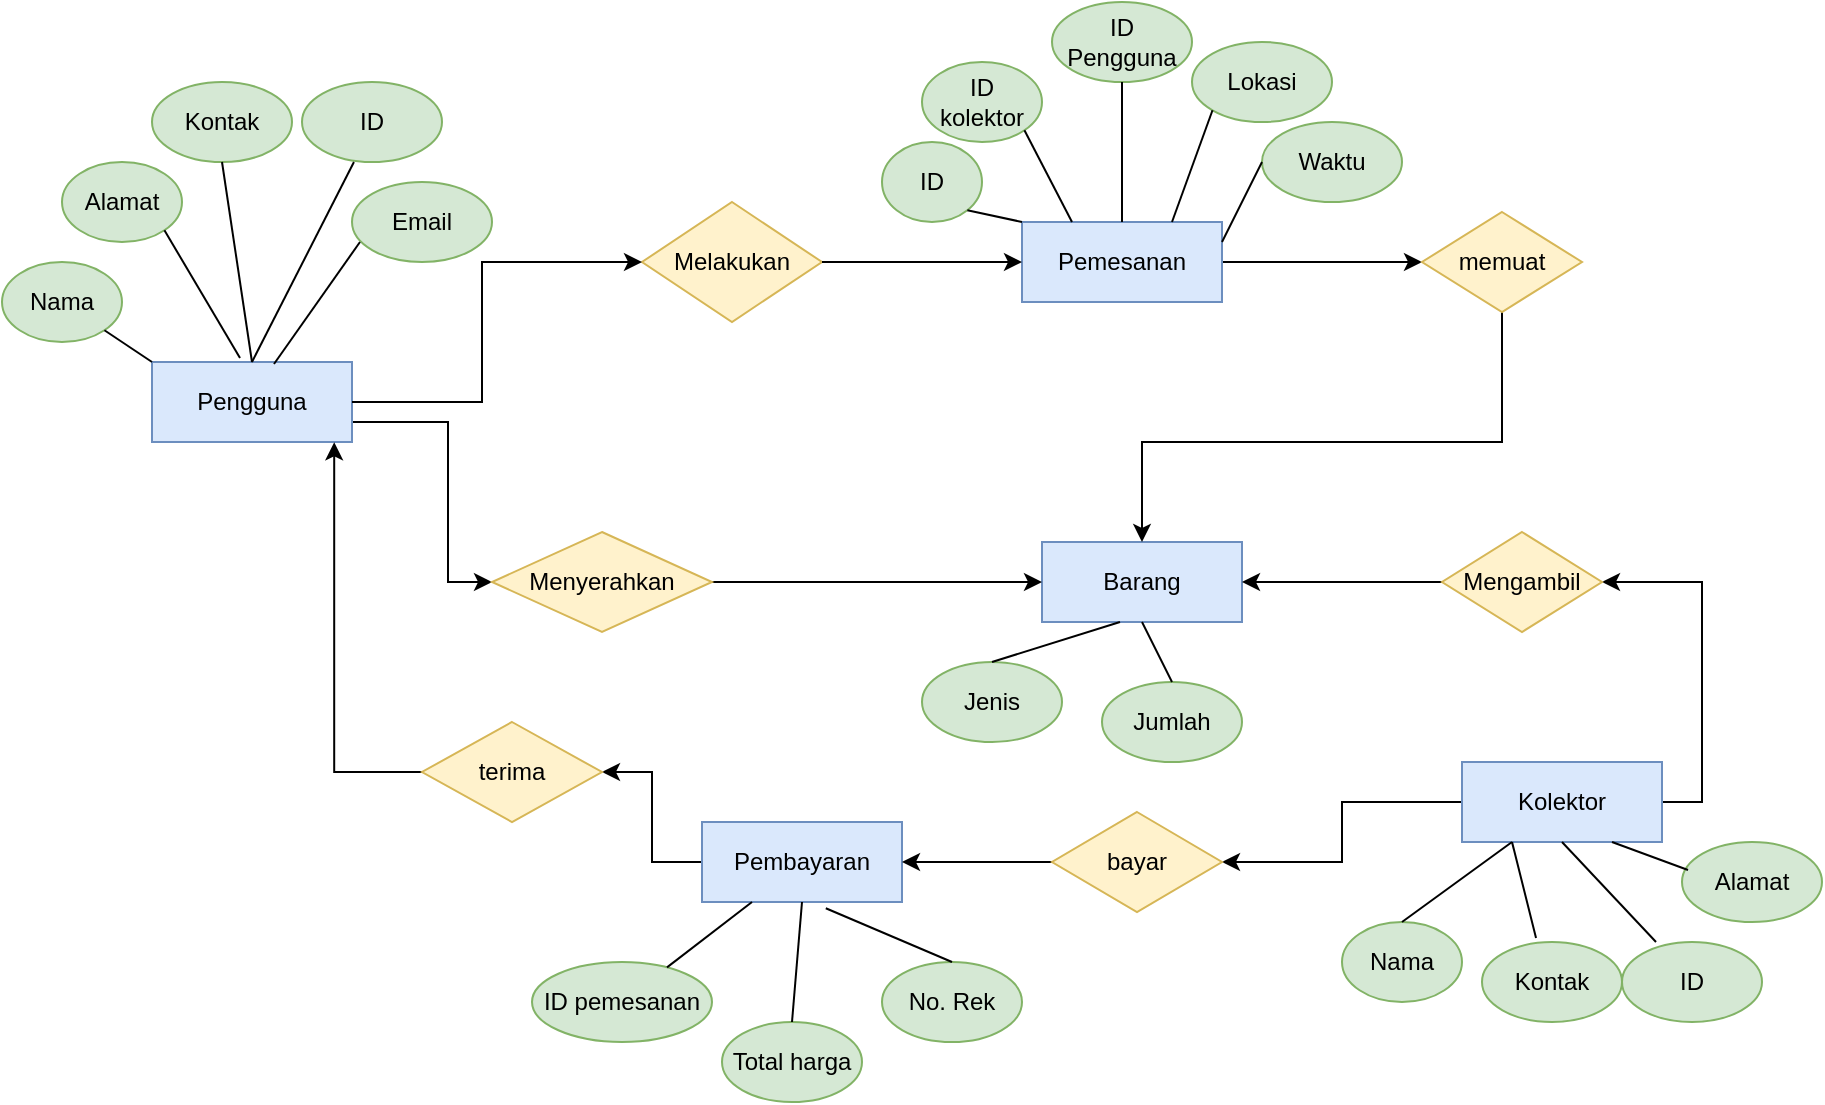 <mxfile version="16.6.5" type="github"><diagram id="R2lEEEUBdFMjLlhIrx00" name="Page-1"><mxGraphModel dx="1240" dy="669" grid="0" gridSize="10" guides="1" tooltips="1" connect="1" arrows="1" fold="1" page="1" pageScale="1" pageWidth="1100" pageHeight="850" background="none" math="0" shadow="0" extFonts="Permanent Marker^https://fonts.googleapis.com/css?family=Permanent+Marker"><root><mxCell id="0"/><mxCell id="1" parent="0"/><mxCell id="ry3Jf0ehgEJCsoTN0IWw-46" style="edgeStyle=orthogonalEdgeStyle;rounded=0;orthogonalLoop=1;jettySize=auto;html=1;entryX=0;entryY=0.5;entryDx=0;entryDy=0;" edge="1" parent="1" source="ry3Jf0ehgEJCsoTN0IWw-1" target="ry3Jf0ehgEJCsoTN0IWw-45"><mxGeometry relative="1" as="geometry"><Array as="points"><mxPoint x="343" y="340"/><mxPoint x="343" y="420"/></Array></mxGeometry></mxCell><mxCell id="ry3Jf0ehgEJCsoTN0IWw-1" value="Pengguna" style="whiteSpace=wrap;html=1;align=center;fillColor=#dae8fc;strokeColor=#6c8ebf;" vertex="1" parent="1"><mxGeometry x="195" y="310" width="100" height="40" as="geometry"/></mxCell><mxCell id="ry3Jf0ehgEJCsoTN0IWw-2" value="Nama" style="ellipse;whiteSpace=wrap;html=1;align=center;fillColor=#d5e8d4;strokeColor=#82b366;" vertex="1" parent="1"><mxGeometry x="120" y="260" width="60" height="40" as="geometry"/></mxCell><mxCell id="ry3Jf0ehgEJCsoTN0IWw-3" value="Kontak" style="ellipse;whiteSpace=wrap;html=1;align=center;fillColor=#d5e8d4;strokeColor=#82b366;" vertex="1" parent="1"><mxGeometry x="195" y="170" width="70" height="40" as="geometry"/></mxCell><mxCell id="ry3Jf0ehgEJCsoTN0IWw-4" value="Alamat" style="ellipse;whiteSpace=wrap;html=1;align=center;fillColor=#d5e8d4;strokeColor=#82b366;" vertex="1" parent="1"><mxGeometry x="150" y="210" width="60" height="40" as="geometry"/></mxCell><mxCell id="ry3Jf0ehgEJCsoTN0IWw-5" value="ID" style="ellipse;whiteSpace=wrap;html=1;align=center;fillColor=#d5e8d4;strokeColor=#82b366;" vertex="1" parent="1"><mxGeometry x="270" y="170" width="70" height="40" as="geometry"/></mxCell><mxCell id="ry3Jf0ehgEJCsoTN0IWw-6" value="Email" style="ellipse;whiteSpace=wrap;html=1;align=center;fillColor=#d5e8d4;strokeColor=#82b366;" vertex="1" parent="1"><mxGeometry x="295" y="220" width="70" height="40" as="geometry"/></mxCell><mxCell id="ry3Jf0ehgEJCsoTN0IWw-8" value="" style="endArrow=none;html=1;rounded=0;exitX=1;exitY=1;exitDx=0;exitDy=0;entryX=0;entryY=0;entryDx=0;entryDy=0;" edge="1" parent="1" source="ry3Jf0ehgEJCsoTN0IWw-2" target="ry3Jf0ehgEJCsoTN0IWw-1"><mxGeometry relative="1" as="geometry"><mxPoint x="380" y="300" as="sourcePoint"/><mxPoint x="540" y="300" as="targetPoint"/></mxGeometry></mxCell><mxCell id="ry3Jf0ehgEJCsoTN0IWw-11" value="" style="endArrow=none;html=1;rounded=0;exitX=1;exitY=1;exitDx=0;exitDy=0;entryX=0.44;entryY=-0.05;entryDx=0;entryDy=0;entryPerimeter=0;" edge="1" parent="1" source="ry3Jf0ehgEJCsoTN0IWw-4" target="ry3Jf0ehgEJCsoTN0IWw-1"><mxGeometry relative="1" as="geometry"><mxPoint x="380" y="300" as="sourcePoint"/><mxPoint x="540" y="300" as="targetPoint"/></mxGeometry></mxCell><mxCell id="ry3Jf0ehgEJCsoTN0IWw-12" value="" style="endArrow=none;html=1;rounded=0;exitX=0.5;exitY=1;exitDx=0;exitDy=0;entryX=0.5;entryY=0;entryDx=0;entryDy=0;" edge="1" parent="1" source="ry3Jf0ehgEJCsoTN0IWw-3" target="ry3Jf0ehgEJCsoTN0IWw-1"><mxGeometry relative="1" as="geometry"><mxPoint x="380" y="300" as="sourcePoint"/><mxPoint x="540" y="300" as="targetPoint"/></mxGeometry></mxCell><mxCell id="ry3Jf0ehgEJCsoTN0IWw-13" value="" style="endArrow=none;html=1;rounded=0;exitX=0.371;exitY=1;exitDx=0;exitDy=0;exitPerimeter=0;entryX=0.5;entryY=0;entryDx=0;entryDy=0;" edge="1" parent="1" source="ry3Jf0ehgEJCsoTN0IWw-5" target="ry3Jf0ehgEJCsoTN0IWw-1"><mxGeometry relative="1" as="geometry"><mxPoint x="380" y="300" as="sourcePoint"/><mxPoint x="540" y="300" as="targetPoint"/></mxGeometry></mxCell><mxCell id="ry3Jf0ehgEJCsoTN0IWw-14" value="" style="endArrow=none;html=1;rounded=0;exitX=0.61;exitY=0.025;exitDx=0;exitDy=0;entryX=0.057;entryY=0.75;entryDx=0;entryDy=0;entryPerimeter=0;exitPerimeter=0;" edge="1" parent="1" source="ry3Jf0ehgEJCsoTN0IWw-1" target="ry3Jf0ehgEJCsoTN0IWw-6"><mxGeometry relative="1" as="geometry"><mxPoint x="380" y="300" as="sourcePoint"/><mxPoint x="320" y="230" as="targetPoint"/></mxGeometry></mxCell><mxCell id="ry3Jf0ehgEJCsoTN0IWw-15" value="Melakukan" style="shape=rhombus;perimeter=rhombusPerimeter;whiteSpace=wrap;html=1;align=center;fillColor=#fff2cc;strokeColor=#d6b656;" vertex="1" parent="1"><mxGeometry x="440" y="230" width="90" height="60" as="geometry"/></mxCell><mxCell id="ry3Jf0ehgEJCsoTN0IWw-42" style="edgeStyle=orthogonalEdgeStyle;rounded=0;orthogonalLoop=1;jettySize=auto;html=1;exitX=1;exitY=0.5;exitDx=0;exitDy=0;entryX=0;entryY=0.5;entryDx=0;entryDy=0;" edge="1" parent="1" source="ry3Jf0ehgEJCsoTN0IWw-16" target="ry3Jf0ehgEJCsoTN0IWw-36"><mxGeometry relative="1" as="geometry"/></mxCell><mxCell id="ry3Jf0ehgEJCsoTN0IWw-16" value="Pemesanan" style="whiteSpace=wrap;html=1;align=center;fillColor=#dae8fc;strokeColor=#6c8ebf;" vertex="1" parent="1"><mxGeometry x="630" y="240" width="100" height="40" as="geometry"/></mxCell><mxCell id="ry3Jf0ehgEJCsoTN0IWw-17" value="ID" style="ellipse;whiteSpace=wrap;html=1;align=center;fillColor=#d5e8d4;strokeColor=#82b366;" vertex="1" parent="1"><mxGeometry x="560" y="200" width="50" height="40" as="geometry"/></mxCell><mxCell id="ry3Jf0ehgEJCsoTN0IWw-18" value="&lt;div&gt;ID &lt;br&gt;&lt;/div&gt;&lt;div&gt;kolektor&lt;/div&gt;" style="ellipse;whiteSpace=wrap;html=1;align=center;fillColor=#d5e8d4;strokeColor=#82b366;" vertex="1" parent="1"><mxGeometry x="580" y="160" width="60" height="40" as="geometry"/></mxCell><mxCell id="ry3Jf0ehgEJCsoTN0IWw-19" value="ID Pengguna" style="ellipse;whiteSpace=wrap;html=1;align=center;fillColor=#d5e8d4;strokeColor=#82b366;" vertex="1" parent="1"><mxGeometry x="645" y="130" width="70" height="40" as="geometry"/></mxCell><mxCell id="ry3Jf0ehgEJCsoTN0IWw-20" value="Jenis " style="ellipse;whiteSpace=wrap;html=1;align=center;fillColor=#d5e8d4;strokeColor=#82b366;" vertex="1" parent="1"><mxGeometry x="580" y="460" width="70" height="40" as="geometry"/></mxCell><mxCell id="ry3Jf0ehgEJCsoTN0IWw-21" value="Lokasi" style="ellipse;whiteSpace=wrap;html=1;align=center;fillColor=#d5e8d4;strokeColor=#82b366;" vertex="1" parent="1"><mxGeometry x="715" y="150" width="70" height="40" as="geometry"/></mxCell><mxCell id="ry3Jf0ehgEJCsoTN0IWw-22" value="Waktu" style="ellipse;whiteSpace=wrap;html=1;align=center;fillColor=#d5e8d4;strokeColor=#82b366;" vertex="1" parent="1"><mxGeometry x="750" y="190" width="70" height="40" as="geometry"/></mxCell><mxCell id="ry3Jf0ehgEJCsoTN0IWw-23" value="" style="endArrow=classic;html=1;rounded=0;entryX=0;entryY=0.5;entryDx=0;entryDy=0;exitX=1;exitY=0.5;exitDx=0;exitDy=0;" edge="1" parent="1" source="ry3Jf0ehgEJCsoTN0IWw-15" target="ry3Jf0ehgEJCsoTN0IWw-16"><mxGeometry width="50" height="50" relative="1" as="geometry"><mxPoint x="440" y="320" as="sourcePoint"/><mxPoint x="490" y="270" as="targetPoint"/></mxGeometry></mxCell><mxCell id="ry3Jf0ehgEJCsoTN0IWw-24" value="" style="endArrow=classic;html=1;rounded=0;exitX=1;exitY=0.5;exitDx=0;exitDy=0;entryX=0;entryY=0.5;entryDx=0;entryDy=0;" edge="1" parent="1" source="ry3Jf0ehgEJCsoTN0IWw-1" target="ry3Jf0ehgEJCsoTN0IWw-15"><mxGeometry width="50" height="50" relative="1" as="geometry"><mxPoint x="440" y="320" as="sourcePoint"/><mxPoint x="490" y="270" as="targetPoint"/><Array as="points"><mxPoint x="360" y="330"/><mxPoint x="360" y="260"/></Array></mxGeometry></mxCell><mxCell id="ry3Jf0ehgEJCsoTN0IWw-25" value="" style="endArrow=none;html=1;rounded=0;entryX=1;entryY=1;entryDx=0;entryDy=0;exitX=0;exitY=0;exitDx=0;exitDy=0;" edge="1" parent="1" source="ry3Jf0ehgEJCsoTN0IWw-16" target="ry3Jf0ehgEJCsoTN0IWw-17"><mxGeometry relative="1" as="geometry"><mxPoint x="380" y="300" as="sourcePoint"/><mxPoint x="540" y="300" as="targetPoint"/></mxGeometry></mxCell><mxCell id="ry3Jf0ehgEJCsoTN0IWw-26" value="" style="endArrow=none;html=1;rounded=0;entryX=1;entryY=1;entryDx=0;entryDy=0;exitX=0.25;exitY=0;exitDx=0;exitDy=0;" edge="1" parent="1" source="ry3Jf0ehgEJCsoTN0IWw-16" target="ry3Jf0ehgEJCsoTN0IWw-18"><mxGeometry relative="1" as="geometry"><mxPoint x="380" y="300" as="sourcePoint"/><mxPoint x="540" y="300" as="targetPoint"/></mxGeometry></mxCell><mxCell id="ry3Jf0ehgEJCsoTN0IWw-27" value="" style="endArrow=none;html=1;rounded=0;exitX=0.5;exitY=1;exitDx=0;exitDy=0;" edge="1" parent="1" source="ry3Jf0ehgEJCsoTN0IWw-19" target="ry3Jf0ehgEJCsoTN0IWw-16"><mxGeometry relative="1" as="geometry"><mxPoint x="480" y="200" as="sourcePoint"/><mxPoint x="640" y="200" as="targetPoint"/></mxGeometry></mxCell><mxCell id="ry3Jf0ehgEJCsoTN0IWw-31" value="" style="endArrow=none;html=1;rounded=0;entryX=0;entryY=1;entryDx=0;entryDy=0;exitX=0.75;exitY=0;exitDx=0;exitDy=0;" edge="1" parent="1" source="ry3Jf0ehgEJCsoTN0IWw-16" target="ry3Jf0ehgEJCsoTN0IWw-21"><mxGeometry relative="1" as="geometry"><mxPoint x="650" y="210" as="sourcePoint"/><mxPoint x="640" y="200" as="targetPoint"/></mxGeometry></mxCell><mxCell id="ry3Jf0ehgEJCsoTN0IWw-32" value="" style="endArrow=none;html=1;rounded=0;entryX=0;entryY=0.5;entryDx=0;entryDy=0;exitX=1;exitY=0.25;exitDx=0;exitDy=0;" edge="1" parent="1" source="ry3Jf0ehgEJCsoTN0IWw-16" target="ry3Jf0ehgEJCsoTN0IWw-22"><mxGeometry relative="1" as="geometry"><mxPoint x="480" y="200" as="sourcePoint"/><mxPoint x="640" y="200" as="targetPoint"/></mxGeometry></mxCell><mxCell id="ry3Jf0ehgEJCsoTN0IWw-34" value="Barang" style="whiteSpace=wrap;html=1;align=center;fillColor=#dae8fc;strokeColor=#6c8ebf;" vertex="1" parent="1"><mxGeometry x="640" y="400" width="100" height="40" as="geometry"/></mxCell><mxCell id="ry3Jf0ehgEJCsoTN0IWw-43" style="edgeStyle=orthogonalEdgeStyle;rounded=0;orthogonalLoop=1;jettySize=auto;html=1;entryX=0.5;entryY=0;entryDx=0;entryDy=0;" edge="1" parent="1" source="ry3Jf0ehgEJCsoTN0IWw-36" target="ry3Jf0ehgEJCsoTN0IWw-34"><mxGeometry relative="1" as="geometry"><mxPoint x="620" y="400" as="targetPoint"/><Array as="points"><mxPoint x="870" y="350"/><mxPoint x="690" y="350"/></Array></mxGeometry></mxCell><mxCell id="ry3Jf0ehgEJCsoTN0IWw-36" value="memuat" style="shape=rhombus;perimeter=rhombusPerimeter;whiteSpace=wrap;html=1;align=center;fillColor=#fff2cc;strokeColor=#d6b656;" vertex="1" parent="1"><mxGeometry x="830" y="235" width="80" height="50" as="geometry"/></mxCell><mxCell id="ry3Jf0ehgEJCsoTN0IWw-37" value="Jumlah" style="ellipse;whiteSpace=wrap;html=1;align=center;fillColor=#d5e8d4;strokeColor=#82b366;" vertex="1" parent="1"><mxGeometry x="670" y="470" width="70" height="40" as="geometry"/></mxCell><mxCell id="ry3Jf0ehgEJCsoTN0IWw-40" value="" style="endArrow=none;html=1;rounded=0;entryX=0.5;entryY=0;entryDx=0;entryDy=0;exitX=0.39;exitY=1;exitDx=0;exitDy=0;exitPerimeter=0;" edge="1" parent="1" source="ry3Jf0ehgEJCsoTN0IWw-34" target="ry3Jf0ehgEJCsoTN0IWw-20"><mxGeometry relative="1" as="geometry"><mxPoint x="600" y="350" as="sourcePoint"/><mxPoint x="760" y="350" as="targetPoint"/></mxGeometry></mxCell><mxCell id="ry3Jf0ehgEJCsoTN0IWw-41" value="" style="endArrow=none;html=1;rounded=0;entryX=0.5;entryY=0;entryDx=0;entryDy=0;exitX=0.5;exitY=1;exitDx=0;exitDy=0;" edge="1" parent="1" source="ry3Jf0ehgEJCsoTN0IWw-34" target="ry3Jf0ehgEJCsoTN0IWw-37"><mxGeometry relative="1" as="geometry"><mxPoint x="620" y="440" as="sourcePoint"/><mxPoint x="760" y="350" as="targetPoint"/></mxGeometry></mxCell><mxCell id="ry3Jf0ehgEJCsoTN0IWw-65" style="edgeStyle=orthogonalEdgeStyle;rounded=0;orthogonalLoop=1;jettySize=auto;html=1;exitX=1;exitY=0.5;exitDx=0;exitDy=0;entryX=1;entryY=0.5;entryDx=0;entryDy=0;" edge="1" parent="1" source="ry3Jf0ehgEJCsoTN0IWw-44" target="ry3Jf0ehgEJCsoTN0IWw-48"><mxGeometry relative="1" as="geometry"/></mxCell><mxCell id="ry3Jf0ehgEJCsoTN0IWw-66" style="edgeStyle=orthogonalEdgeStyle;rounded=0;orthogonalLoop=1;jettySize=auto;html=1;exitX=0;exitY=0.5;exitDx=0;exitDy=0;entryX=1;entryY=0.5;entryDx=0;entryDy=0;" edge="1" parent="1" source="ry3Jf0ehgEJCsoTN0IWw-44" target="ry3Jf0ehgEJCsoTN0IWw-64"><mxGeometry relative="1" as="geometry"/></mxCell><mxCell id="ry3Jf0ehgEJCsoTN0IWw-44" value="Kolektor" style="whiteSpace=wrap;html=1;align=center;fillColor=#dae8fc;strokeColor=#6c8ebf;" vertex="1" parent="1"><mxGeometry x="850" y="510" width="100" height="40" as="geometry"/></mxCell><mxCell id="ry3Jf0ehgEJCsoTN0IWw-47" style="edgeStyle=orthogonalEdgeStyle;rounded=0;orthogonalLoop=1;jettySize=auto;html=1;exitX=1;exitY=0.5;exitDx=0;exitDy=0;entryX=0;entryY=0.5;entryDx=0;entryDy=0;" edge="1" parent="1" source="ry3Jf0ehgEJCsoTN0IWw-45" target="ry3Jf0ehgEJCsoTN0IWw-34"><mxGeometry relative="1" as="geometry"/></mxCell><mxCell id="ry3Jf0ehgEJCsoTN0IWw-45" value="Menyerahkan" style="shape=rhombus;perimeter=rhombusPerimeter;whiteSpace=wrap;html=1;align=center;fillColor=#fff2cc;strokeColor=#d6b656;" vertex="1" parent="1"><mxGeometry x="365" y="395" width="110" height="50" as="geometry"/></mxCell><mxCell id="ry3Jf0ehgEJCsoTN0IWw-49" style="edgeStyle=orthogonalEdgeStyle;rounded=0;orthogonalLoop=1;jettySize=auto;html=1;entryX=1;entryY=0.5;entryDx=0;entryDy=0;" edge="1" parent="1" source="ry3Jf0ehgEJCsoTN0IWw-48" target="ry3Jf0ehgEJCsoTN0IWw-34"><mxGeometry relative="1" as="geometry"/></mxCell><mxCell id="ry3Jf0ehgEJCsoTN0IWw-48" value="Mengambil" style="shape=rhombus;perimeter=rhombusPerimeter;whiteSpace=wrap;html=1;align=center;fillColor=#fff2cc;strokeColor=#d6b656;" vertex="1" parent="1"><mxGeometry x="840" y="395" width="80" height="50" as="geometry"/></mxCell><mxCell id="ry3Jf0ehgEJCsoTN0IWw-52" value="Kontak" style="ellipse;whiteSpace=wrap;html=1;align=center;fillColor=#d5e8d4;strokeColor=#82b366;" vertex="1" parent="1"><mxGeometry x="860" y="600" width="70" height="40" as="geometry"/></mxCell><mxCell id="ry3Jf0ehgEJCsoTN0IWw-53" value="Nama" style="ellipse;whiteSpace=wrap;html=1;align=center;fillColor=#d5e8d4;strokeColor=#82b366;" vertex="1" parent="1"><mxGeometry x="790" y="590" width="60" height="40" as="geometry"/></mxCell><mxCell id="ry3Jf0ehgEJCsoTN0IWw-54" value="ID" style="ellipse;whiteSpace=wrap;html=1;align=center;fillColor=#d5e8d4;strokeColor=#82b366;" vertex="1" parent="1"><mxGeometry x="930" y="600" width="70" height="40" as="geometry"/></mxCell><mxCell id="ry3Jf0ehgEJCsoTN0IWw-55" value="Alamat" style="ellipse;whiteSpace=wrap;html=1;align=center;fillColor=#d5e8d4;strokeColor=#82b366;" vertex="1" parent="1"><mxGeometry x="960" y="550" width="70" height="40" as="geometry"/></mxCell><mxCell id="ry3Jf0ehgEJCsoTN0IWw-56" value="" style="endArrow=none;html=1;rounded=0;exitX=0.5;exitY=0;exitDx=0;exitDy=0;entryX=0.25;entryY=1;entryDx=0;entryDy=0;" edge="1" parent="1" source="ry3Jf0ehgEJCsoTN0IWw-53" target="ry3Jf0ehgEJCsoTN0IWw-44"><mxGeometry relative="1" as="geometry"><mxPoint x="660" y="410" as="sourcePoint"/><mxPoint x="820" y="410" as="targetPoint"/></mxGeometry></mxCell><mxCell id="ry3Jf0ehgEJCsoTN0IWw-57" value="" style="endArrow=none;html=1;rounded=0;entryX=0.386;entryY=-0.05;entryDx=0;entryDy=0;entryPerimeter=0;exitX=0.25;exitY=1;exitDx=0;exitDy=0;" edge="1" parent="1" source="ry3Jf0ehgEJCsoTN0IWw-44" target="ry3Jf0ehgEJCsoTN0IWw-52"><mxGeometry relative="1" as="geometry"><mxPoint x="851" y="420" as="sourcePoint"/><mxPoint x="820" y="410" as="targetPoint"/></mxGeometry></mxCell><mxCell id="ry3Jf0ehgEJCsoTN0IWw-58" value="" style="endArrow=none;html=1;rounded=0;entryX=0.243;entryY=0;entryDx=0;entryDy=0;entryPerimeter=0;exitX=0.5;exitY=1;exitDx=0;exitDy=0;" edge="1" parent="1" source="ry3Jf0ehgEJCsoTN0IWw-44" target="ry3Jf0ehgEJCsoTN0IWw-54"><mxGeometry relative="1" as="geometry"><mxPoint x="660" y="410" as="sourcePoint"/><mxPoint x="820" y="410" as="targetPoint"/></mxGeometry></mxCell><mxCell id="ry3Jf0ehgEJCsoTN0IWw-59" value="" style="endArrow=none;html=1;rounded=0;entryX=0.043;entryY=0.35;entryDx=0;entryDy=0;entryPerimeter=0;exitX=0.75;exitY=1;exitDx=0;exitDy=0;" edge="1" parent="1" source="ry3Jf0ehgEJCsoTN0IWw-44" target="ry3Jf0ehgEJCsoTN0IWw-55"><mxGeometry relative="1" as="geometry"><mxPoint x="660" y="410" as="sourcePoint"/><mxPoint x="820" y="410" as="targetPoint"/></mxGeometry></mxCell><mxCell id="ry3Jf0ehgEJCsoTN0IWw-75" style="edgeStyle=orthogonalEdgeStyle;rounded=0;orthogonalLoop=1;jettySize=auto;html=1;entryX=1;entryY=0.5;entryDx=0;entryDy=0;" edge="1" parent="1" source="ry3Jf0ehgEJCsoTN0IWw-62" target="ry3Jf0ehgEJCsoTN0IWw-71"><mxGeometry relative="1" as="geometry"/></mxCell><mxCell id="ry3Jf0ehgEJCsoTN0IWw-62" value="Pembayaran" style="whiteSpace=wrap;html=1;align=center;fillColor=#dae8fc;strokeColor=#6c8ebf;" vertex="1" parent="1"><mxGeometry x="470" y="540" width="100" height="40" as="geometry"/></mxCell><mxCell id="ry3Jf0ehgEJCsoTN0IWw-67" style="edgeStyle=orthogonalEdgeStyle;rounded=0;orthogonalLoop=1;jettySize=auto;html=1;exitX=0;exitY=0.5;exitDx=0;exitDy=0;" edge="1" parent="1" source="ry3Jf0ehgEJCsoTN0IWw-64" target="ry3Jf0ehgEJCsoTN0IWw-62"><mxGeometry relative="1" as="geometry"/></mxCell><mxCell id="ry3Jf0ehgEJCsoTN0IWw-64" value="bayar" style="shape=rhombus;perimeter=rhombusPerimeter;whiteSpace=wrap;html=1;align=center;fillColor=#fff2cc;strokeColor=#d6b656;" vertex="1" parent="1"><mxGeometry x="645" y="535" width="85" height="50" as="geometry"/></mxCell><mxCell id="ry3Jf0ehgEJCsoTN0IWw-68" value="ID pemesanan" style="ellipse;whiteSpace=wrap;html=1;align=center;fillColor=#d5e8d4;strokeColor=#82b366;" vertex="1" parent="1"><mxGeometry x="385" y="610" width="90" height="40" as="geometry"/></mxCell><mxCell id="ry3Jf0ehgEJCsoTN0IWw-69" value="Total harga" style="ellipse;whiteSpace=wrap;html=1;align=center;fillColor=#d5e8d4;strokeColor=#82b366;" vertex="1" parent="1"><mxGeometry x="480" y="640" width="70" height="40" as="geometry"/></mxCell><mxCell id="ry3Jf0ehgEJCsoTN0IWw-70" value="No. Rek" style="ellipse;whiteSpace=wrap;html=1;align=center;fillColor=#d5e8d4;strokeColor=#82b366;" vertex="1" parent="1"><mxGeometry x="560" y="610" width="70" height="40" as="geometry"/></mxCell><mxCell id="ry3Jf0ehgEJCsoTN0IWw-76" style="edgeStyle=orthogonalEdgeStyle;rounded=0;orthogonalLoop=1;jettySize=auto;html=1;entryX=0.911;entryY=1.004;entryDx=0;entryDy=0;entryPerimeter=0;" edge="1" parent="1" source="ry3Jf0ehgEJCsoTN0IWw-71" target="ry3Jf0ehgEJCsoTN0IWw-1"><mxGeometry relative="1" as="geometry"/></mxCell><mxCell id="ry3Jf0ehgEJCsoTN0IWw-71" value="terima" style="shape=rhombus;perimeter=rhombusPerimeter;whiteSpace=wrap;html=1;align=center;fillColor=#fff2cc;strokeColor=#d6b656;" vertex="1" parent="1"><mxGeometry x="330" y="490" width="90" height="50" as="geometry"/></mxCell><mxCell id="ry3Jf0ehgEJCsoTN0IWw-72" value="" style="endArrow=none;html=1;rounded=0;entryX=0.25;entryY=1;entryDx=0;entryDy=0;" edge="1" parent="1" source="ry3Jf0ehgEJCsoTN0IWw-68" target="ry3Jf0ehgEJCsoTN0IWw-62"><mxGeometry relative="1" as="geometry"><mxPoint x="480" y="440" as="sourcePoint"/><mxPoint x="640" y="440" as="targetPoint"/></mxGeometry></mxCell><mxCell id="ry3Jf0ehgEJCsoTN0IWw-73" value="" style="endArrow=none;html=1;rounded=0;exitX=0.5;exitY=1;exitDx=0;exitDy=0;entryX=0.5;entryY=0;entryDx=0;entryDy=0;" edge="1" parent="1" source="ry3Jf0ehgEJCsoTN0IWw-62" target="ry3Jf0ehgEJCsoTN0IWw-69"><mxGeometry relative="1" as="geometry"><mxPoint x="480" y="440" as="sourcePoint"/><mxPoint x="640" y="440" as="targetPoint"/></mxGeometry></mxCell><mxCell id="ry3Jf0ehgEJCsoTN0IWw-74" value="" style="endArrow=none;html=1;rounded=0;entryX=0.5;entryY=0;entryDx=0;entryDy=0;exitX=0.619;exitY=1.078;exitDx=0;exitDy=0;exitPerimeter=0;" edge="1" parent="1" source="ry3Jf0ehgEJCsoTN0IWw-62" target="ry3Jf0ehgEJCsoTN0IWw-70"><mxGeometry relative="1" as="geometry"><mxPoint x="480" y="440" as="sourcePoint"/><mxPoint x="640" y="440" as="targetPoint"/></mxGeometry></mxCell></root></mxGraphModel></diagram></mxfile>